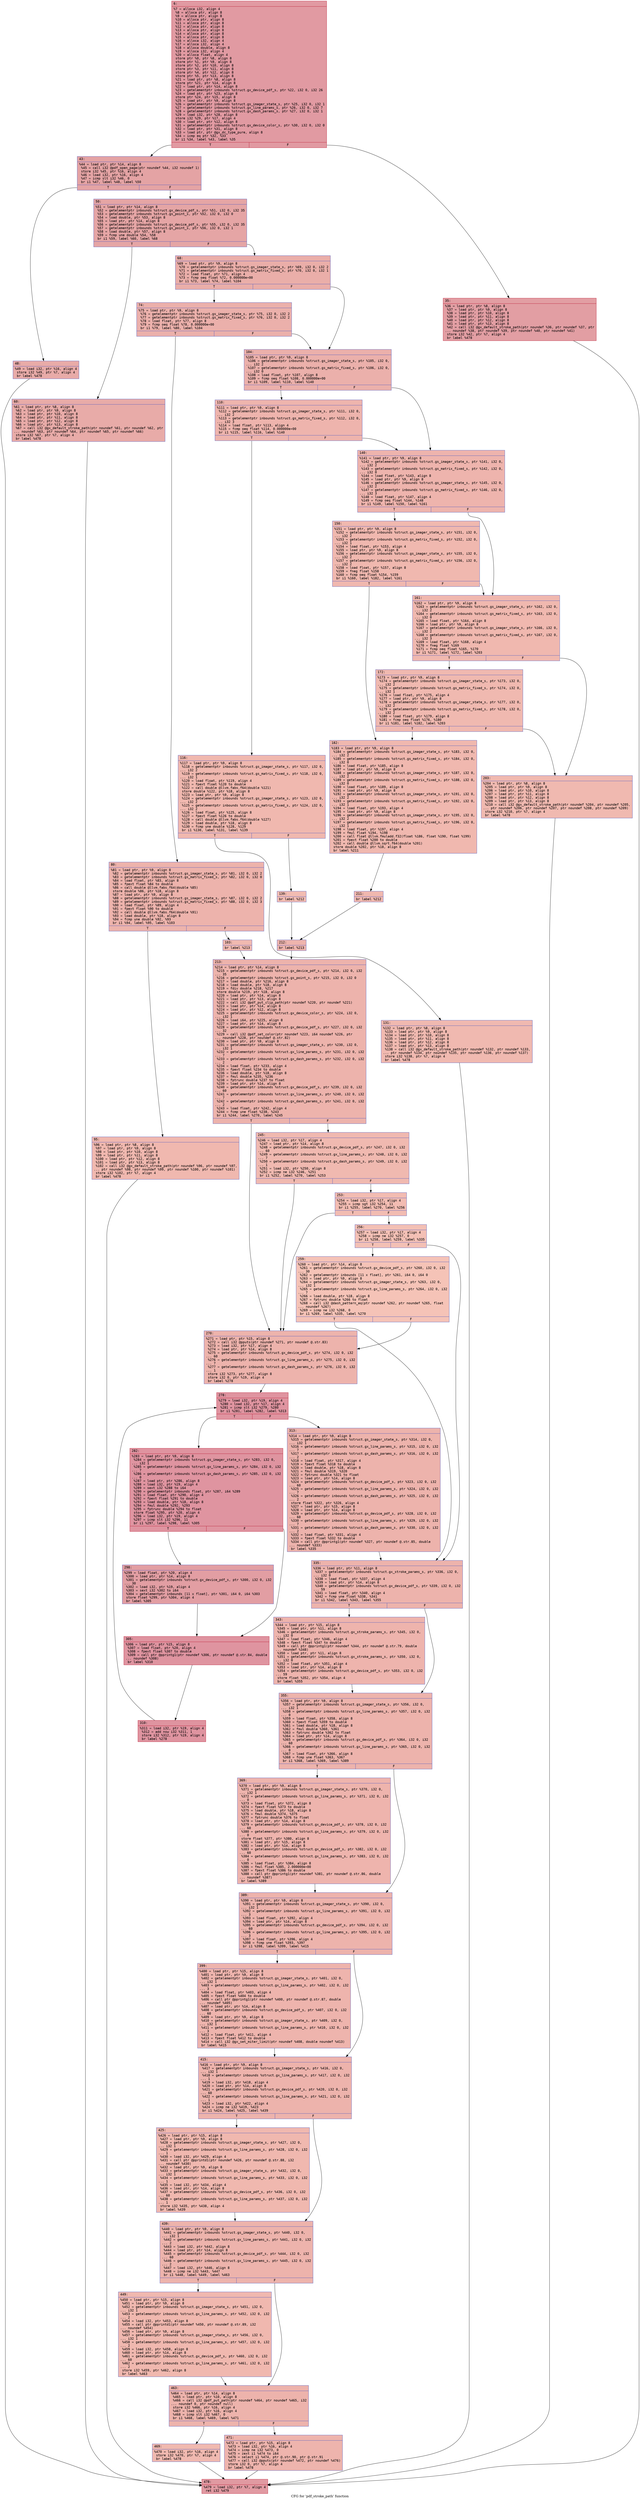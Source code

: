 digraph "CFG for 'pdf_stroke_path' function" {
	label="CFG for 'pdf_stroke_path' function";

	Node0x6000020afca0 [shape=record,color="#b70d28ff", style=filled, fillcolor="#bb1b2c70" fontname="Courier",label="{6:\l|  %7 = alloca i32, align 4\l  %8 = alloca ptr, align 8\l  %9 = alloca ptr, align 8\l  %10 = alloca ptr, align 8\l  %11 = alloca ptr, align 8\l  %12 = alloca ptr, align 8\l  %13 = alloca ptr, align 8\l  %14 = alloca ptr, align 8\l  %15 = alloca ptr, align 8\l  %16 = alloca i32, align 4\l  %17 = alloca i32, align 4\l  %18 = alloca double, align 8\l  %19 = alloca i32, align 4\l  %20 = alloca float, align 4\l  store ptr %0, ptr %8, align 8\l  store ptr %1, ptr %9, align 8\l  store ptr %2, ptr %10, align 8\l  store ptr %3, ptr %11, align 8\l  store ptr %4, ptr %12, align 8\l  store ptr %5, ptr %13, align 8\l  %21 = load ptr, ptr %8, align 8\l  store ptr %21, ptr %14, align 8\l  %22 = load ptr, ptr %14, align 8\l  %23 = getelementptr inbounds %struct.gx_device_pdf_s, ptr %22, i32 0, i32 26\l  %24 = load ptr, ptr %23, align 8\l  store ptr %24, ptr %15, align 8\l  %25 = load ptr, ptr %9, align 8\l  %26 = getelementptr inbounds %struct.gs_imager_state_s, ptr %25, i32 0, i32 1\l  %27 = getelementptr inbounds %struct.gx_line_params_s, ptr %26, i32 0, i32 7\l  %28 = getelementptr inbounds %struct.gx_dash_params_s, ptr %27, i32 0, i32 1\l  %29 = load i32, ptr %28, align 8\l  store i32 %29, ptr %17, align 4\l  %30 = load ptr, ptr %12, align 8\l  %31 = getelementptr inbounds %struct.gx_device_color_s, ptr %30, i32 0, i32 0\l  %32 = load ptr, ptr %31, align 8\l  %33 = load ptr, ptr @gx_dc_type_pure, align 8\l  %34 = icmp eq ptr %32, %33\l  br i1 %34, label %43, label %35\l|{<s0>T|<s1>F}}"];
	Node0x6000020afca0:s0 -> Node0x6000020afd40[tooltip="6 -> 43\nProbability 37.50%" ];
	Node0x6000020afca0:s1 -> Node0x6000020afcf0[tooltip="6 -> 35\nProbability 62.50%" ];
	Node0x6000020afcf0 [shape=record,color="#b70d28ff", style=filled, fillcolor="#be242e70" fontname="Courier",label="{35:\l|  %36 = load ptr, ptr %8, align 8\l  %37 = load ptr, ptr %9, align 8\l  %38 = load ptr, ptr %10, align 8\l  %39 = load ptr, ptr %11, align 8\l  %40 = load ptr, ptr %12, align 8\l  %41 = load ptr, ptr %13, align 8\l  %42 = call i32 @gx_default_stroke_path(ptr noundef %36, ptr noundef %37, ptr\l... noundef %38, ptr noundef %39, ptr noundef %40, ptr noundef %41)\l  store i32 %42, ptr %7, align 4\l  br label %478\l}"];
	Node0x6000020afcf0 -> Node0x6000020b0c30[tooltip="35 -> 478\nProbability 100.00%" ];
	Node0x6000020afd40 [shape=record,color="#3d50c3ff", style=filled, fillcolor="#c32e3170" fontname="Courier",label="{43:\l|  %44 = load ptr, ptr %14, align 8\l  %45 = call i32 @pdf_open_page(ptr noundef %44, i32 noundef 1)\l  store i32 %45, ptr %16, align 4\l  %46 = load i32, ptr %16, align 4\l  %47 = icmp slt i32 %46, 0\l  br i1 %47, label %48, label %50\l|{<s0>T|<s1>F}}"];
	Node0x6000020afd40:s0 -> Node0x6000020afd90[tooltip="43 -> 48\nProbability 37.50%" ];
	Node0x6000020afd40:s1 -> Node0x6000020afde0[tooltip="43 -> 50\nProbability 62.50%" ];
	Node0x6000020afd90 [shape=record,color="#3d50c3ff", style=filled, fillcolor="#cc403a70" fontname="Courier",label="{48:\l|  %49 = load i32, ptr %16, align 4\l  store i32 %49, ptr %7, align 4\l  br label %478\l}"];
	Node0x6000020afd90 -> Node0x6000020b0c30[tooltip="48 -> 478\nProbability 100.00%" ];
	Node0x6000020afde0 [shape=record,color="#3d50c3ff", style=filled, fillcolor="#c5333470" fontname="Courier",label="{50:\l|  %51 = load ptr, ptr %14, align 8\l  %52 = getelementptr inbounds %struct.gx_device_pdf_s, ptr %51, i32 0, i32 35\l  %53 = getelementptr inbounds %struct.gs_point_s, ptr %52, i32 0, i32 0\l  %54 = load double, ptr %53, align 8\l  %55 = load ptr, ptr %14, align 8\l  %56 = getelementptr inbounds %struct.gx_device_pdf_s, ptr %55, i32 0, i32 35\l  %57 = getelementptr inbounds %struct.gs_point_s, ptr %56, i32 0, i32 1\l  %58 = load double, ptr %57, align 8\l  %59 = fcmp une double %54, %58\l  br i1 %59, label %60, label %68\l|{<s0>T|<s1>F}}"];
	Node0x6000020afde0:s0 -> Node0x6000020afe30[tooltip="50 -> 60\nProbability 62.50%" ];
	Node0x6000020afde0:s1 -> Node0x6000020afe80[tooltip="50 -> 68\nProbability 37.50%" ];
	Node0x6000020afe30 [shape=record,color="#3d50c3ff", style=filled, fillcolor="#cc403a70" fontname="Courier",label="{60:\l|  %61 = load ptr, ptr %8, align 8\l  %62 = load ptr, ptr %9, align 8\l  %63 = load ptr, ptr %10, align 8\l  %64 = load ptr, ptr %11, align 8\l  %65 = load ptr, ptr %12, align 8\l  %66 = load ptr, ptr %13, align 8\l  %67 = call i32 @gx_default_stroke_path(ptr noundef %61, ptr noundef %62, ptr\l... noundef %63, ptr noundef %64, ptr noundef %65, ptr noundef %66)\l  store i32 %67, ptr %7, align 4\l  br label %478\l}"];
	Node0x6000020afe30 -> Node0x6000020b0c30[tooltip="60 -> 478\nProbability 100.00%" ];
	Node0x6000020afe80 [shape=record,color="#3d50c3ff", style=filled, fillcolor="#d0473d70" fontname="Courier",label="{68:\l|  %69 = load ptr, ptr %9, align 8\l  %70 = getelementptr inbounds %struct.gs_imager_state_s, ptr %69, i32 0, i32 2\l  %71 = getelementptr inbounds %struct.gs_matrix_fixed_s, ptr %70, i32 0, i32 1\l  %72 = load float, ptr %71, align 4\l  %73 = fcmp oeq float %72, 0.000000e+00\l  br i1 %73, label %74, label %104\l|{<s0>T|<s1>F}}"];
	Node0x6000020afe80:s0 -> Node0x6000020afed0[tooltip="68 -> 74\nProbability 62.50%" ];
	Node0x6000020afe80:s1 -> Node0x6000020b0050[tooltip="68 -> 104\nProbability 37.50%" ];
	Node0x6000020afed0 [shape=record,color="#3d50c3ff", style=filled, fillcolor="#d24b4070" fontname="Courier",label="{74:\l|  %75 = load ptr, ptr %9, align 8\l  %76 = getelementptr inbounds %struct.gs_imager_state_s, ptr %75, i32 0, i32 2\l  %77 = getelementptr inbounds %struct.gs_matrix_fixed_s, ptr %76, i32 0, i32 2\l  %78 = load float, ptr %77, align 8\l  %79 = fcmp oeq float %78, 0.000000e+00\l  br i1 %79, label %80, label %104\l|{<s0>T|<s1>F}}"];
	Node0x6000020afed0:s0 -> Node0x6000020aff20[tooltip="74 -> 80\nProbability 62.50%" ];
	Node0x6000020afed0:s1 -> Node0x6000020b0050[tooltip="74 -> 104\nProbability 37.50%" ];
	Node0x6000020aff20 [shape=record,color="#3d50c3ff", style=filled, fillcolor="#d6524470" fontname="Courier",label="{80:\l|  %81 = load ptr, ptr %9, align 8\l  %82 = getelementptr inbounds %struct.gs_imager_state_s, ptr %81, i32 0, i32 2\l  %83 = getelementptr inbounds %struct.gs_matrix_fixed_s, ptr %82, i32 0, i32 0\l  %84 = load float, ptr %83, align 8\l  %85 = fpext float %84 to double\l  %86 = call double @llvm.fabs.f64(double %85)\l  store double %86, ptr %18, align 8\l  %87 = load ptr, ptr %9, align 8\l  %88 = getelementptr inbounds %struct.gs_imager_state_s, ptr %87, i32 0, i32 2\l  %89 = getelementptr inbounds %struct.gs_matrix_fixed_s, ptr %88, i32 0, i32 3\l  %90 = load float, ptr %89, align 4\l  %91 = fpext float %90 to double\l  %92 = call double @llvm.fabs.f64(double %91)\l  %93 = load double, ptr %18, align 8\l  %94 = fcmp une double %92, %93\l  br i1 %94, label %95, label %103\l|{<s0>T|<s1>F}}"];
	Node0x6000020aff20:s0 -> Node0x6000020aff70[tooltip="80 -> 95\nProbability 62.50%" ];
	Node0x6000020aff20:s1 -> Node0x6000020b0000[tooltip="80 -> 103\nProbability 37.50%" ];
	Node0x6000020aff70 [shape=record,color="#3d50c3ff", style=filled, fillcolor="#dc5d4a70" fontname="Courier",label="{95:\l|  %96 = load ptr, ptr %8, align 8\l  %97 = load ptr, ptr %9, align 8\l  %98 = load ptr, ptr %10, align 8\l  %99 = load ptr, ptr %11, align 8\l  %100 = load ptr, ptr %12, align 8\l  %101 = load ptr, ptr %13, align 8\l  %102 = call i32 @gx_default_stroke_path(ptr noundef %96, ptr noundef %97,\l... ptr noundef %98, ptr noundef %99, ptr noundef %100, ptr noundef %101)\l  store i32 %102, ptr %7, align 4\l  br label %478\l}"];
	Node0x6000020aff70 -> Node0x6000020b0c30[tooltip="95 -> 478\nProbability 100.00%" ];
	Node0x6000020b0000 [shape=record,color="#3d50c3ff", style=filled, fillcolor="#de614d70" fontname="Courier",label="{103:\l|  br label %213\l}"];
	Node0x6000020b0000 -> Node0x6000020b0460[tooltip="103 -> 213\nProbability 100.00%" ];
	Node0x6000020b0050 [shape=record,color="#3d50c3ff", style=filled, fillcolor="#d24b4070" fontname="Courier",label="{104:\l|  %105 = load ptr, ptr %9, align 8\l  %106 = getelementptr inbounds %struct.gs_imager_state_s, ptr %105, i32 0,\l... i32 2\l  %107 = getelementptr inbounds %struct.gs_matrix_fixed_s, ptr %106, i32 0,\l... i32 0\l  %108 = load float, ptr %107, align 8\l  %109 = fcmp oeq float %108, 0.000000e+00\l  br i1 %109, label %110, label %140\l|{<s0>T|<s1>F}}"];
	Node0x6000020b0050:s0 -> Node0x6000020b00a0[tooltip="104 -> 110\nProbability 62.50%" ];
	Node0x6000020b0050:s1 -> Node0x6000020b01e0[tooltip="104 -> 140\nProbability 37.50%" ];
	Node0x6000020b00a0 [shape=record,color="#3d50c3ff", style=filled, fillcolor="#d8564670" fontname="Courier",label="{110:\l|  %111 = load ptr, ptr %9, align 8\l  %112 = getelementptr inbounds %struct.gs_imager_state_s, ptr %111, i32 0,\l... i32 2\l  %113 = getelementptr inbounds %struct.gs_matrix_fixed_s, ptr %112, i32 0,\l... i32 3\l  %114 = load float, ptr %113, align 4\l  %115 = fcmp oeq float %114, 0.000000e+00\l  br i1 %115, label %116, label %140\l|{<s0>T|<s1>F}}"];
	Node0x6000020b00a0:s0 -> Node0x6000020b00f0[tooltip="110 -> 116\nProbability 62.50%" ];
	Node0x6000020b00a0:s1 -> Node0x6000020b01e0[tooltip="110 -> 140\nProbability 37.50%" ];
	Node0x6000020b00f0 [shape=record,color="#3d50c3ff", style=filled, fillcolor="#dc5d4a70" fontname="Courier",label="{116:\l|  %117 = load ptr, ptr %9, align 8\l  %118 = getelementptr inbounds %struct.gs_imager_state_s, ptr %117, i32 0,\l... i32 2\l  %119 = getelementptr inbounds %struct.gs_matrix_fixed_s, ptr %118, i32 0,\l... i32 1\l  %120 = load float, ptr %119, align 4\l  %121 = fpext float %120 to double\l  %122 = call double @llvm.fabs.f64(double %121)\l  store double %122, ptr %18, align 8\l  %123 = load ptr, ptr %9, align 8\l  %124 = getelementptr inbounds %struct.gs_imager_state_s, ptr %123, i32 0,\l... i32 2\l  %125 = getelementptr inbounds %struct.gs_matrix_fixed_s, ptr %124, i32 0,\l... i32 2\l  %126 = load float, ptr %125, align 8\l  %127 = fpext float %126 to double\l  %128 = call double @llvm.fabs.f64(double %127)\l  %129 = load double, ptr %18, align 8\l  %130 = fcmp une double %128, %129\l  br i1 %130, label %131, label %139\l|{<s0>T|<s1>F}}"];
	Node0x6000020b00f0:s0 -> Node0x6000020b0140[tooltip="116 -> 131\nProbability 62.50%" ];
	Node0x6000020b00f0:s1 -> Node0x6000020b0190[tooltip="116 -> 139\nProbability 37.50%" ];
	Node0x6000020b0140 [shape=record,color="#3d50c3ff", style=filled, fillcolor="#de614d70" fontname="Courier",label="{131:\l|  %132 = load ptr, ptr %8, align 8\l  %133 = load ptr, ptr %9, align 8\l  %134 = load ptr, ptr %10, align 8\l  %135 = load ptr, ptr %11, align 8\l  %136 = load ptr, ptr %12, align 8\l  %137 = load ptr, ptr %13, align 8\l  %138 = call i32 @gx_default_stroke_path(ptr noundef %132, ptr noundef %133,\l... ptr noundef %134, ptr noundef %135, ptr noundef %136, ptr noundef %137)\l  store i32 %138, ptr %7, align 4\l  br label %478\l}"];
	Node0x6000020b0140 -> Node0x6000020b0c30[tooltip="131 -> 478\nProbability 100.00%" ];
	Node0x6000020b0190 [shape=record,color="#3d50c3ff", style=filled, fillcolor="#e1675170" fontname="Courier",label="{139:\l|  br label %212\l}"];
	Node0x6000020b0190 -> Node0x6000020b0410[tooltip="139 -> 212\nProbability 100.00%" ];
	Node0x6000020b01e0 [shape=record,color="#3d50c3ff", style=filled, fillcolor="#d8564670" fontname="Courier",label="{140:\l|  %141 = load ptr, ptr %9, align 8\l  %142 = getelementptr inbounds %struct.gs_imager_state_s, ptr %141, i32 0,\l... i32 2\l  %143 = getelementptr inbounds %struct.gs_matrix_fixed_s, ptr %142, i32 0,\l... i32 0\l  %144 = load float, ptr %143, align 8\l  %145 = load ptr, ptr %9, align 8\l  %146 = getelementptr inbounds %struct.gs_imager_state_s, ptr %145, i32 0,\l... i32 2\l  %147 = getelementptr inbounds %struct.gs_matrix_fixed_s, ptr %146, i32 0,\l... i32 3\l  %148 = load float, ptr %147, align 4\l  %149 = fcmp oeq float %144, %148\l  br i1 %149, label %150, label %161\l|{<s0>T|<s1>F}}"];
	Node0x6000020b01e0:s0 -> Node0x6000020b0230[tooltip="140 -> 150\nProbability 62.50%" ];
	Node0x6000020b01e0:s1 -> Node0x6000020b0280[tooltip="140 -> 161\nProbability 37.50%" ];
	Node0x6000020b0230 [shape=record,color="#3d50c3ff", style=filled, fillcolor="#dc5d4a70" fontname="Courier",label="{150:\l|  %151 = load ptr, ptr %9, align 8\l  %152 = getelementptr inbounds %struct.gs_imager_state_s, ptr %151, i32 0,\l... i32 2\l  %153 = getelementptr inbounds %struct.gs_matrix_fixed_s, ptr %152, i32 0,\l... i32 1\l  %154 = load float, ptr %153, align 4\l  %155 = load ptr, ptr %9, align 8\l  %156 = getelementptr inbounds %struct.gs_imager_state_s, ptr %155, i32 0,\l... i32 2\l  %157 = getelementptr inbounds %struct.gs_matrix_fixed_s, ptr %156, i32 0,\l... i32 2\l  %158 = load float, ptr %157, align 8\l  %159 = fneg float %158\l  %160 = fcmp oeq float %154, %159\l  br i1 %160, label %182, label %161\l|{<s0>T|<s1>F}}"];
	Node0x6000020b0230:s0 -> Node0x6000020b0320[tooltip="150 -> 182\nProbability 62.50%" ];
	Node0x6000020b0230:s1 -> Node0x6000020b0280[tooltip="150 -> 161\nProbability 37.50%" ];
	Node0x6000020b0280 [shape=record,color="#3d50c3ff", style=filled, fillcolor="#dc5d4a70" fontname="Courier",label="{161:\l|  %162 = load ptr, ptr %9, align 8\l  %163 = getelementptr inbounds %struct.gs_imager_state_s, ptr %162, i32 0,\l... i32 2\l  %164 = getelementptr inbounds %struct.gs_matrix_fixed_s, ptr %163, i32 0,\l... i32 0\l  %165 = load float, ptr %164, align 8\l  %166 = load ptr, ptr %9, align 8\l  %167 = getelementptr inbounds %struct.gs_imager_state_s, ptr %166, i32 0,\l... i32 2\l  %168 = getelementptr inbounds %struct.gs_matrix_fixed_s, ptr %167, i32 0,\l... i32 3\l  %169 = load float, ptr %168, align 4\l  %170 = fneg float %169\l  %171 = fcmp oeq float %165, %170\l  br i1 %171, label %172, label %203\l|{<s0>T|<s1>F}}"];
	Node0x6000020b0280:s0 -> Node0x6000020b02d0[tooltip="161 -> 172\nProbability 62.50%" ];
	Node0x6000020b0280:s1 -> Node0x6000020b0370[tooltip="161 -> 203\nProbability 37.50%" ];
	Node0x6000020b02d0 [shape=record,color="#3d50c3ff", style=filled, fillcolor="#de614d70" fontname="Courier",label="{172:\l|  %173 = load ptr, ptr %9, align 8\l  %174 = getelementptr inbounds %struct.gs_imager_state_s, ptr %173, i32 0,\l... i32 2\l  %175 = getelementptr inbounds %struct.gs_matrix_fixed_s, ptr %174, i32 0,\l... i32 1\l  %176 = load float, ptr %175, align 4\l  %177 = load ptr, ptr %9, align 8\l  %178 = getelementptr inbounds %struct.gs_imager_state_s, ptr %177, i32 0,\l... i32 2\l  %179 = getelementptr inbounds %struct.gs_matrix_fixed_s, ptr %178, i32 0,\l... i32 2\l  %180 = load float, ptr %179, align 8\l  %181 = fcmp oeq float %176, %180\l  br i1 %181, label %182, label %203\l|{<s0>T|<s1>F}}"];
	Node0x6000020b02d0:s0 -> Node0x6000020b0320[tooltip="172 -> 182\nProbability 62.50%" ];
	Node0x6000020b02d0:s1 -> Node0x6000020b0370[tooltip="172 -> 203\nProbability 37.50%" ];
	Node0x6000020b0320 [shape=record,color="#3d50c3ff", style=filled, fillcolor="#dc5d4a70" fontname="Courier",label="{182:\l|  %183 = load ptr, ptr %9, align 8\l  %184 = getelementptr inbounds %struct.gs_imager_state_s, ptr %183, i32 0,\l... i32 2\l  %185 = getelementptr inbounds %struct.gs_matrix_fixed_s, ptr %184, i32 0,\l... i32 0\l  %186 = load float, ptr %185, align 8\l  %187 = load ptr, ptr %9, align 8\l  %188 = getelementptr inbounds %struct.gs_imager_state_s, ptr %187, i32 0,\l... i32 2\l  %189 = getelementptr inbounds %struct.gs_matrix_fixed_s, ptr %188, i32 0,\l... i32 0\l  %190 = load float, ptr %189, align 8\l  %191 = load ptr, ptr %9, align 8\l  %192 = getelementptr inbounds %struct.gs_imager_state_s, ptr %191, i32 0,\l... i32 2\l  %193 = getelementptr inbounds %struct.gs_matrix_fixed_s, ptr %192, i32 0,\l... i32 1\l  %194 = load float, ptr %193, align 4\l  %195 = load ptr, ptr %9, align 8\l  %196 = getelementptr inbounds %struct.gs_imager_state_s, ptr %195, i32 0,\l... i32 2\l  %197 = getelementptr inbounds %struct.gs_matrix_fixed_s, ptr %196, i32 0,\l... i32 1\l  %198 = load float, ptr %197, align 4\l  %199 = fmul float %194, %198\l  %200 = call float @llvm.fmuladd.f32(float %186, float %190, float %199)\l  %201 = fpext float %200 to double\l  %202 = call double @llvm.sqrt.f64(double %201)\l  store double %202, ptr %18, align 8\l  br label %211\l}"];
	Node0x6000020b0320 -> Node0x6000020b03c0[tooltip="182 -> 211\nProbability 100.00%" ];
	Node0x6000020b0370 [shape=record,color="#3d50c3ff", style=filled, fillcolor="#de614d70" fontname="Courier",label="{203:\l|  %204 = load ptr, ptr %8, align 8\l  %205 = load ptr, ptr %9, align 8\l  %206 = load ptr, ptr %10, align 8\l  %207 = load ptr, ptr %11, align 8\l  %208 = load ptr, ptr %12, align 8\l  %209 = load ptr, ptr %13, align 8\l  %210 = call i32 @gx_default_stroke_path(ptr noundef %204, ptr noundef %205,\l... ptr noundef %206, ptr noundef %207, ptr noundef %208, ptr noundef %209)\l  store i32 %210, ptr %7, align 4\l  br label %478\l}"];
	Node0x6000020b0370 -> Node0x6000020b0c30[tooltip="203 -> 478\nProbability 100.00%" ];
	Node0x6000020b03c0 [shape=record,color="#3d50c3ff", style=filled, fillcolor="#dc5d4a70" fontname="Courier",label="{211:\l|  br label %212\l}"];
	Node0x6000020b03c0 -> Node0x6000020b0410[tooltip="211 -> 212\nProbability 100.00%" ];
	Node0x6000020b0410 [shape=record,color="#3d50c3ff", style=filled, fillcolor="#d8564670" fontname="Courier",label="{212:\l|  br label %213\l}"];
	Node0x6000020b0410 -> Node0x6000020b0460[tooltip="212 -> 213\nProbability 100.00%" ];
	Node0x6000020b0460 [shape=record,color="#3d50c3ff", style=filled, fillcolor="#d6524470" fontname="Courier",label="{213:\l|  %214 = load ptr, ptr %14, align 8\l  %215 = getelementptr inbounds %struct.gx_device_pdf_s, ptr %214, i32 0, i32\l... 35\l  %216 = getelementptr inbounds %struct.gs_point_s, ptr %215, i32 0, i32 0\l  %217 = load double, ptr %216, align 8\l  %218 = load double, ptr %18, align 8\l  %219 = fdiv double %218, %217\l  store double %219, ptr %18, align 8\l  %220 = load ptr, ptr %14, align 8\l  %221 = load ptr, ptr %13, align 8\l  %222 = call i32 @pdf_put_clip_path(ptr noundef %220, ptr noundef %221)\l  %223 = load ptr, ptr %14, align 8\l  %224 = load ptr, ptr %12, align 8\l  %225 = getelementptr inbounds %struct.gx_device_color_s, ptr %224, i32 0,\l... i32 1\l  %226 = load i64, ptr %225, align 8\l  %227 = load ptr, ptr %14, align 8\l  %228 = getelementptr inbounds %struct.gx_device_pdf_s, ptr %227, i32 0, i32\l... 32\l  %229 = call i32 @pdf_set_color(ptr noundef %223, i64 noundef %226, ptr\l... noundef %228, ptr noundef @.str.82)\l  %230 = load ptr, ptr %9, align 8\l  %231 = getelementptr inbounds %struct.gs_imager_state_s, ptr %230, i32 0,\l... i32 1\l  %232 = getelementptr inbounds %struct.gx_line_params_s, ptr %231, i32 0, i32\l... 7\l  %233 = getelementptr inbounds %struct.gx_dash_params_s, ptr %232, i32 0, i32\l... 2\l  %234 = load float, ptr %233, align 4\l  %235 = fpext float %234 to double\l  %236 = load double, ptr %18, align 8\l  %237 = fmul double %235, %236\l  %238 = fptrunc double %237 to float\l  %239 = load ptr, ptr %14, align 8\l  %240 = getelementptr inbounds %struct.gx_device_pdf_s, ptr %239, i32 0, i32\l... 60\l  %241 = getelementptr inbounds %struct.gx_line_params_s, ptr %240, i32 0, i32\l... 7\l  %242 = getelementptr inbounds %struct.gx_dash_params_s, ptr %241, i32 0, i32\l... 2\l  %243 = load float, ptr %242, align 4\l  %244 = fcmp une float %238, %243\l  br i1 %244, label %270, label %245\l|{<s0>T|<s1>F}}"];
	Node0x6000020b0460:s0 -> Node0x6000020b05f0[tooltip="213 -> 270\nProbability 62.50%" ];
	Node0x6000020b0460:s1 -> Node0x6000020b04b0[tooltip="213 -> 245\nProbability 37.50%" ];
	Node0x6000020b04b0 [shape=record,color="#3d50c3ff", style=filled, fillcolor="#de614d70" fontname="Courier",label="{245:\l|  %246 = load i32, ptr %17, align 4\l  %247 = load ptr, ptr %14, align 8\l  %248 = getelementptr inbounds %struct.gx_device_pdf_s, ptr %247, i32 0, i32\l... 60\l  %249 = getelementptr inbounds %struct.gx_line_params_s, ptr %248, i32 0, i32\l... 7\l  %250 = getelementptr inbounds %struct.gx_dash_params_s, ptr %249, i32 0, i32\l... 1\l  %251 = load i32, ptr %250, align 8\l  %252 = icmp ne i32 %246, %251\l  br i1 %252, label %270, label %253\l|{<s0>T|<s1>F}}"];
	Node0x6000020b04b0:s0 -> Node0x6000020b05f0[tooltip="245 -> 270\nProbability 50.00%" ];
	Node0x6000020b04b0:s1 -> Node0x6000020b0500[tooltip="245 -> 253\nProbability 50.00%" ];
	Node0x6000020b0500 [shape=record,color="#3d50c3ff", style=filled, fillcolor="#e1675170" fontname="Courier",label="{253:\l|  %254 = load i32, ptr %17, align 4\l  %255 = icmp sgt i32 %254, 11\l  br i1 %255, label %270, label %256\l|{<s0>T|<s1>F}}"];
	Node0x6000020b0500:s0 -> Node0x6000020b05f0[tooltip="253 -> 270\nProbability 50.00%" ];
	Node0x6000020b0500:s1 -> Node0x6000020b0550[tooltip="253 -> 256\nProbability 50.00%" ];
	Node0x6000020b0550 [shape=record,color="#3d50c3ff", style=filled, fillcolor="#e5705870" fontname="Courier",label="{256:\l|  %257 = load i32, ptr %17, align 4\l  %258 = icmp ne i32 %257, 0\l  br i1 %258, label %259, label %335\l|{<s0>T|<s1>F}}"];
	Node0x6000020b0550:s0 -> Node0x6000020b05a0[tooltip="256 -> 259\nProbability 62.50%" ];
	Node0x6000020b0550:s1 -> Node0x6000020b0820[tooltip="256 -> 335\nProbability 37.50%" ];
	Node0x6000020b05a0 [shape=record,color="#3d50c3ff", style=filled, fillcolor="#e8765c70" fontname="Courier",label="{259:\l|  %260 = load ptr, ptr %14, align 8\l  %261 = getelementptr inbounds %struct.gx_device_pdf_s, ptr %260, i32 0, i32\l... 30\l  %262 = getelementptr inbounds [11 x float], ptr %261, i64 0, i64 0\l  %263 = load ptr, ptr %9, align 8\l  %264 = getelementptr inbounds %struct.gs_imager_state_s, ptr %263, i32 0,\l... i32 1\l  %265 = getelementptr inbounds %struct.gx_line_params_s, ptr %264, i32 0, i32\l... 7\l  %266 = load double, ptr %18, align 8\l  %267 = fptrunc double %266 to float\l  %268 = call i32 @dash_pattern_eq(ptr noundef %262, ptr noundef %265, float\l... noundef %267)\l  %269 = icmp ne i32 %268, 0\l  br i1 %269, label %335, label %270\l|{<s0>T|<s1>F}}"];
	Node0x6000020b05a0:s0 -> Node0x6000020b0820[tooltip="259 -> 335\nProbability 62.50%" ];
	Node0x6000020b05a0:s1 -> Node0x6000020b05f0[tooltip="259 -> 270\nProbability 37.50%" ];
	Node0x6000020b05f0 [shape=record,color="#3d50c3ff", style=filled, fillcolor="#d6524470" fontname="Courier",label="{270:\l|  %271 = load ptr, ptr %15, align 8\l  %272 = call i32 @pputs(ptr noundef %271, ptr noundef @.str.83)\l  %273 = load i32, ptr %17, align 4\l  %274 = load ptr, ptr %14, align 8\l  %275 = getelementptr inbounds %struct.gx_device_pdf_s, ptr %274, i32 0, i32\l... 60\l  %276 = getelementptr inbounds %struct.gx_line_params_s, ptr %275, i32 0, i32\l... 7\l  %277 = getelementptr inbounds %struct.gx_dash_params_s, ptr %276, i32 0, i32\l... 1\l  store i32 %273, ptr %277, align 8\l  store i32 0, ptr %19, align 4\l  br label %278\l}"];
	Node0x6000020b05f0 -> Node0x6000020b0640[tooltip="270 -> 278\nProbability 100.00%" ];
	Node0x6000020b0640 [shape=record,color="#b70d28ff", style=filled, fillcolor="#b70d2870" fontname="Courier",label="{278:\l|  %279 = load i32, ptr %19, align 4\l  %280 = load i32, ptr %17, align 4\l  %281 = icmp slt i32 %279, %280\l  br i1 %281, label %282, label %313\l|{<s0>T|<s1>F}}"];
	Node0x6000020b0640:s0 -> Node0x6000020b0690[tooltip="278 -> 282\nProbability 96.88%" ];
	Node0x6000020b0640:s1 -> Node0x6000020b07d0[tooltip="278 -> 313\nProbability 3.12%" ];
	Node0x6000020b0690 [shape=record,color="#b70d28ff", style=filled, fillcolor="#b70d2870" fontname="Courier",label="{282:\l|  %283 = load ptr, ptr %9, align 8\l  %284 = getelementptr inbounds %struct.gs_imager_state_s, ptr %283, i32 0,\l... i32 1\l  %285 = getelementptr inbounds %struct.gx_line_params_s, ptr %284, i32 0, i32\l... 7\l  %286 = getelementptr inbounds %struct.gx_dash_params_s, ptr %285, i32 0, i32\l... 0\l  %287 = load ptr, ptr %286, align 8\l  %288 = load i32, ptr %19, align 4\l  %289 = sext i32 %288 to i64\l  %290 = getelementptr inbounds float, ptr %287, i64 %289\l  %291 = load float, ptr %290, align 4\l  %292 = fpext float %291 to double\l  %293 = load double, ptr %18, align 8\l  %294 = fmul double %292, %293\l  %295 = fptrunc double %294 to float\l  store float %295, ptr %20, align 4\l  %296 = load i32, ptr %19, align 4\l  %297 = icmp slt i32 %296, 11\l  br i1 %297, label %298, label %305\l|{<s0>T|<s1>F}}"];
	Node0x6000020b0690:s0 -> Node0x6000020b06e0[tooltip="282 -> 298\nProbability 50.00%" ];
	Node0x6000020b0690:s1 -> Node0x6000020b0730[tooltip="282 -> 305\nProbability 50.00%" ];
	Node0x6000020b06e0 [shape=record,color="#3d50c3ff", style=filled, fillcolor="#be242e70" fontname="Courier",label="{298:\l|  %299 = load float, ptr %20, align 4\l  %300 = load ptr, ptr %14, align 8\l  %301 = getelementptr inbounds %struct.gx_device_pdf_s, ptr %300, i32 0, i32\l... 30\l  %302 = load i32, ptr %19, align 4\l  %303 = sext i32 %302 to i64\l  %304 = getelementptr inbounds [11 x float], ptr %301, i64 0, i64 %303\l  store float %299, ptr %304, align 4\l  br label %305\l}"];
	Node0x6000020b06e0 -> Node0x6000020b0730[tooltip="298 -> 305\nProbability 100.00%" ];
	Node0x6000020b0730 [shape=record,color="#b70d28ff", style=filled, fillcolor="#b70d2870" fontname="Courier",label="{305:\l|  %306 = load ptr, ptr %15, align 8\l  %307 = load float, ptr %20, align 4\l  %308 = fpext float %307 to double\l  %309 = call ptr @pprintg1(ptr noundef %306, ptr noundef @.str.84, double\l... noundef %308)\l  br label %310\l}"];
	Node0x6000020b0730 -> Node0x6000020b0780[tooltip="305 -> 310\nProbability 100.00%" ];
	Node0x6000020b0780 [shape=record,color="#b70d28ff", style=filled, fillcolor="#b70d2870" fontname="Courier",label="{310:\l|  %311 = load i32, ptr %19, align 4\l  %312 = add nsw i32 %311, 1\l  store i32 %312, ptr %19, align 4\l  br label %278\l}"];
	Node0x6000020b0780 -> Node0x6000020b0640[tooltip="310 -> 278\nProbability 100.00%" ];
	Node0x6000020b07d0 [shape=record,color="#3d50c3ff", style=filled, fillcolor="#d6524470" fontname="Courier",label="{313:\l|  %314 = load ptr, ptr %9, align 8\l  %315 = getelementptr inbounds %struct.gs_imager_state_s, ptr %314, i32 0,\l... i32 1\l  %316 = getelementptr inbounds %struct.gx_line_params_s, ptr %315, i32 0, i32\l... 7\l  %317 = getelementptr inbounds %struct.gx_dash_params_s, ptr %316, i32 0, i32\l... 2\l  %318 = load float, ptr %317, align 4\l  %319 = fpext float %318 to double\l  %320 = load double, ptr %18, align 8\l  %321 = fmul double %319, %320\l  %322 = fptrunc double %321 to float\l  %323 = load ptr, ptr %14, align 8\l  %324 = getelementptr inbounds %struct.gx_device_pdf_s, ptr %323, i32 0, i32\l... 60\l  %325 = getelementptr inbounds %struct.gx_line_params_s, ptr %324, i32 0, i32\l... 7\l  %326 = getelementptr inbounds %struct.gx_dash_params_s, ptr %325, i32 0, i32\l... 2\l  store float %322, ptr %326, align 4\l  %327 = load ptr, ptr %15, align 8\l  %328 = load ptr, ptr %14, align 8\l  %329 = getelementptr inbounds %struct.gx_device_pdf_s, ptr %328, i32 0, i32\l... 60\l  %330 = getelementptr inbounds %struct.gx_line_params_s, ptr %329, i32 0, i32\l... 7\l  %331 = getelementptr inbounds %struct.gx_dash_params_s, ptr %330, i32 0, i32\l... 2\l  %332 = load float, ptr %331, align 4\l  %333 = fpext float %332 to double\l  %334 = call ptr @pprintg1(ptr noundef %327, ptr noundef @.str.85, double\l... noundef %333)\l  br label %335\l}"];
	Node0x6000020b07d0 -> Node0x6000020b0820[tooltip="313 -> 335\nProbability 100.00%" ];
	Node0x6000020b0820 [shape=record,color="#3d50c3ff", style=filled, fillcolor="#d6524470" fontname="Courier",label="{335:\l|  %336 = load ptr, ptr %11, align 8\l  %337 = getelementptr inbounds %struct.gx_stroke_params_s, ptr %336, i32 0,\l... i32 0\l  %338 = load float, ptr %337, align 4\l  %339 = load ptr, ptr %14, align 8\l  %340 = getelementptr inbounds %struct.gx_device_pdf_s, ptr %339, i32 0, i32\l... 59\l  %341 = load float, ptr %340, align 4\l  %342 = fcmp une float %338, %341\l  br i1 %342, label %343, label %355\l|{<s0>T|<s1>F}}"];
	Node0x6000020b0820:s0 -> Node0x6000020b0870[tooltip="335 -> 343\nProbability 62.50%" ];
	Node0x6000020b0820:s1 -> Node0x6000020b08c0[tooltip="335 -> 355\nProbability 37.50%" ];
	Node0x6000020b0870 [shape=record,color="#3d50c3ff", style=filled, fillcolor="#d8564670" fontname="Courier",label="{343:\l|  %344 = load ptr, ptr %15, align 8\l  %345 = load ptr, ptr %11, align 8\l  %346 = getelementptr inbounds %struct.gx_stroke_params_s, ptr %345, i32 0,\l... i32 0\l  %347 = load float, ptr %346, align 4\l  %348 = fpext float %347 to double\l  %349 = call ptr @pprintg1(ptr noundef %344, ptr noundef @.str.79, double\l... noundef %348)\l  %350 = load ptr, ptr %11, align 8\l  %351 = getelementptr inbounds %struct.gx_stroke_params_s, ptr %350, i32 0,\l... i32 0\l  %352 = load float, ptr %351, align 4\l  %353 = load ptr, ptr %14, align 8\l  %354 = getelementptr inbounds %struct.gx_device_pdf_s, ptr %353, i32 0, i32\l... 59\l  store float %352, ptr %354, align 4\l  br label %355\l}"];
	Node0x6000020b0870 -> Node0x6000020b08c0[tooltip="343 -> 355\nProbability 100.00%" ];
	Node0x6000020b08c0 [shape=record,color="#3d50c3ff", style=filled, fillcolor="#d6524470" fontname="Courier",label="{355:\l|  %356 = load ptr, ptr %9, align 8\l  %357 = getelementptr inbounds %struct.gs_imager_state_s, ptr %356, i32 0,\l... i32 1\l  %358 = getelementptr inbounds %struct.gx_line_params_s, ptr %357, i32 0, i32\l... 0\l  %359 = load float, ptr %358, align 8\l  %360 = fpext float %359 to double\l  %361 = load double, ptr %18, align 8\l  %362 = fmul double %360, %361\l  %363 = fptrunc double %362 to float\l  %364 = load ptr, ptr %14, align 8\l  %365 = getelementptr inbounds %struct.gx_device_pdf_s, ptr %364, i32 0, i32\l... 60\l  %366 = getelementptr inbounds %struct.gx_line_params_s, ptr %365, i32 0, i32\l... 0\l  %367 = load float, ptr %366, align 8\l  %368 = fcmp une float %363, %367\l  br i1 %368, label %369, label %389\l|{<s0>T|<s1>F}}"];
	Node0x6000020b08c0:s0 -> Node0x6000020b0910[tooltip="355 -> 369\nProbability 62.50%" ];
	Node0x6000020b08c0:s1 -> Node0x6000020b0960[tooltip="355 -> 389\nProbability 37.50%" ];
	Node0x6000020b0910 [shape=record,color="#3d50c3ff", style=filled, fillcolor="#d8564670" fontname="Courier",label="{369:\l|  %370 = load ptr, ptr %9, align 8\l  %371 = getelementptr inbounds %struct.gs_imager_state_s, ptr %370, i32 0,\l... i32 1\l  %372 = getelementptr inbounds %struct.gx_line_params_s, ptr %371, i32 0, i32\l... 0\l  %373 = load float, ptr %372, align 8\l  %374 = fpext float %373 to double\l  %375 = load double, ptr %18, align 8\l  %376 = fmul double %374, %375\l  %377 = fptrunc double %376 to float\l  %378 = load ptr, ptr %14, align 8\l  %379 = getelementptr inbounds %struct.gx_device_pdf_s, ptr %378, i32 0, i32\l... 60\l  %380 = getelementptr inbounds %struct.gx_line_params_s, ptr %379, i32 0, i32\l... 0\l  store float %377, ptr %380, align 8\l  %381 = load ptr, ptr %15, align 8\l  %382 = load ptr, ptr %14, align 8\l  %383 = getelementptr inbounds %struct.gx_device_pdf_s, ptr %382, i32 0, i32\l... 60\l  %384 = getelementptr inbounds %struct.gx_line_params_s, ptr %383, i32 0, i32\l... 0\l  %385 = load float, ptr %384, align 8\l  %386 = fmul float %385, 2.000000e+00\l  %387 = fpext float %386 to double\l  %388 = call ptr @pprintg1(ptr noundef %381, ptr noundef @.str.86, double\l... noundef %387)\l  br label %389\l}"];
	Node0x6000020b0910 -> Node0x6000020b0960[tooltip="369 -> 389\nProbability 100.00%" ];
	Node0x6000020b0960 [shape=record,color="#3d50c3ff", style=filled, fillcolor="#d6524470" fontname="Courier",label="{389:\l|  %390 = load ptr, ptr %9, align 8\l  %391 = getelementptr inbounds %struct.gs_imager_state_s, ptr %390, i32 0,\l... i32 1\l  %392 = getelementptr inbounds %struct.gx_line_params_s, ptr %391, i32 0, i32\l... 3\l  %393 = load float, ptr %392, align 4\l  %394 = load ptr, ptr %14, align 8\l  %395 = getelementptr inbounds %struct.gx_device_pdf_s, ptr %394, i32 0, i32\l... 60\l  %396 = getelementptr inbounds %struct.gx_line_params_s, ptr %395, i32 0, i32\l... 3\l  %397 = load float, ptr %396, align 4\l  %398 = fcmp une float %393, %397\l  br i1 %398, label %399, label %415\l|{<s0>T|<s1>F}}"];
	Node0x6000020b0960:s0 -> Node0x6000020b09b0[tooltip="389 -> 399\nProbability 62.50%" ];
	Node0x6000020b0960:s1 -> Node0x6000020b0a00[tooltip="389 -> 415\nProbability 37.50%" ];
	Node0x6000020b09b0 [shape=record,color="#3d50c3ff", style=filled, fillcolor="#d8564670" fontname="Courier",label="{399:\l|  %400 = load ptr, ptr %15, align 8\l  %401 = load ptr, ptr %9, align 8\l  %402 = getelementptr inbounds %struct.gs_imager_state_s, ptr %401, i32 0,\l... i32 1\l  %403 = getelementptr inbounds %struct.gx_line_params_s, ptr %402, i32 0, i32\l... 3\l  %404 = load float, ptr %403, align 4\l  %405 = fpext float %404 to double\l  %406 = call ptr @pprintg1(ptr noundef %400, ptr noundef @.str.87, double\l... noundef %405)\l  %407 = load ptr, ptr %14, align 8\l  %408 = getelementptr inbounds %struct.gx_device_pdf_s, ptr %407, i32 0, i32\l... 60\l  %409 = load ptr, ptr %9, align 8\l  %410 = getelementptr inbounds %struct.gs_imager_state_s, ptr %409, i32 0,\l... i32 1\l  %411 = getelementptr inbounds %struct.gx_line_params_s, ptr %410, i32 0, i32\l... 3\l  %412 = load float, ptr %411, align 4\l  %413 = fpext float %412 to double\l  %414 = call i32 @gx_set_miter_limit(ptr noundef %408, double noundef %413)\l  br label %415\l}"];
	Node0x6000020b09b0 -> Node0x6000020b0a00[tooltip="399 -> 415\nProbability 100.00%" ];
	Node0x6000020b0a00 [shape=record,color="#3d50c3ff", style=filled, fillcolor="#d6524470" fontname="Courier",label="{415:\l|  %416 = load ptr, ptr %9, align 8\l  %417 = getelementptr inbounds %struct.gs_imager_state_s, ptr %416, i32 0,\l... i32 1\l  %418 = getelementptr inbounds %struct.gx_line_params_s, ptr %417, i32 0, i32\l... 1\l  %419 = load i32, ptr %418, align 4\l  %420 = load ptr, ptr %14, align 8\l  %421 = getelementptr inbounds %struct.gx_device_pdf_s, ptr %420, i32 0, i32\l... 60\l  %422 = getelementptr inbounds %struct.gx_line_params_s, ptr %421, i32 0, i32\l... 1\l  %423 = load i32, ptr %422, align 4\l  %424 = icmp ne i32 %419, %423\l  br i1 %424, label %425, label %439\l|{<s0>T|<s1>F}}"];
	Node0x6000020b0a00:s0 -> Node0x6000020b0a50[tooltip="415 -> 425\nProbability 50.00%" ];
	Node0x6000020b0a00:s1 -> Node0x6000020b0aa0[tooltip="415 -> 439\nProbability 50.00%" ];
	Node0x6000020b0a50 [shape=record,color="#3d50c3ff", style=filled, fillcolor="#dc5d4a70" fontname="Courier",label="{425:\l|  %426 = load ptr, ptr %15, align 8\l  %427 = load ptr, ptr %9, align 8\l  %428 = getelementptr inbounds %struct.gs_imager_state_s, ptr %427, i32 0,\l... i32 1\l  %429 = getelementptr inbounds %struct.gx_line_params_s, ptr %428, i32 0, i32\l... 1\l  %430 = load i32, ptr %429, align 4\l  %431 = call ptr @pprintd1(ptr noundef %426, ptr noundef @.str.88, i32\l... noundef %430)\l  %432 = load ptr, ptr %9, align 8\l  %433 = getelementptr inbounds %struct.gs_imager_state_s, ptr %432, i32 0,\l... i32 1\l  %434 = getelementptr inbounds %struct.gx_line_params_s, ptr %433, i32 0, i32\l... 1\l  %435 = load i32, ptr %434, align 4\l  %436 = load ptr, ptr %14, align 8\l  %437 = getelementptr inbounds %struct.gx_device_pdf_s, ptr %436, i32 0, i32\l... 60\l  %438 = getelementptr inbounds %struct.gx_line_params_s, ptr %437, i32 0, i32\l... 1\l  store i32 %435, ptr %438, align 4\l  br label %439\l}"];
	Node0x6000020b0a50 -> Node0x6000020b0aa0[tooltip="425 -> 439\nProbability 100.00%" ];
	Node0x6000020b0aa0 [shape=record,color="#3d50c3ff", style=filled, fillcolor="#d6524470" fontname="Courier",label="{439:\l|  %440 = load ptr, ptr %9, align 8\l  %441 = getelementptr inbounds %struct.gs_imager_state_s, ptr %440, i32 0,\l... i32 1\l  %442 = getelementptr inbounds %struct.gx_line_params_s, ptr %441, i32 0, i32\l... 2\l  %443 = load i32, ptr %442, align 8\l  %444 = load ptr, ptr %14, align 8\l  %445 = getelementptr inbounds %struct.gx_device_pdf_s, ptr %444, i32 0, i32\l... 60\l  %446 = getelementptr inbounds %struct.gx_line_params_s, ptr %445, i32 0, i32\l... 2\l  %447 = load i32, ptr %446, align 8\l  %448 = icmp ne i32 %443, %447\l  br i1 %448, label %449, label %463\l|{<s0>T|<s1>F}}"];
	Node0x6000020b0aa0:s0 -> Node0x6000020b0af0[tooltip="439 -> 449\nProbability 50.00%" ];
	Node0x6000020b0aa0:s1 -> Node0x6000020b0b40[tooltip="439 -> 463\nProbability 50.00%" ];
	Node0x6000020b0af0 [shape=record,color="#3d50c3ff", style=filled, fillcolor="#dc5d4a70" fontname="Courier",label="{449:\l|  %450 = load ptr, ptr %15, align 8\l  %451 = load ptr, ptr %9, align 8\l  %452 = getelementptr inbounds %struct.gs_imager_state_s, ptr %451, i32 0,\l... i32 1\l  %453 = getelementptr inbounds %struct.gx_line_params_s, ptr %452, i32 0, i32\l... 2\l  %454 = load i32, ptr %453, align 8\l  %455 = call ptr @pprintd1(ptr noundef %450, ptr noundef @.str.89, i32\l... noundef %454)\l  %456 = load ptr, ptr %9, align 8\l  %457 = getelementptr inbounds %struct.gs_imager_state_s, ptr %456, i32 0,\l... i32 1\l  %458 = getelementptr inbounds %struct.gx_line_params_s, ptr %457, i32 0, i32\l... 2\l  %459 = load i32, ptr %458, align 8\l  %460 = load ptr, ptr %14, align 8\l  %461 = getelementptr inbounds %struct.gx_device_pdf_s, ptr %460, i32 0, i32\l... 60\l  %462 = getelementptr inbounds %struct.gx_line_params_s, ptr %461, i32 0, i32\l... 2\l  store i32 %459, ptr %462, align 8\l  br label %463\l}"];
	Node0x6000020b0af0 -> Node0x6000020b0b40[tooltip="449 -> 463\nProbability 100.00%" ];
	Node0x6000020b0b40 [shape=record,color="#3d50c3ff", style=filled, fillcolor="#d6524470" fontname="Courier",label="{463:\l|  %464 = load ptr, ptr %14, align 8\l  %465 = load ptr, ptr %10, align 8\l  %466 = call i32 @pdf_put_path(ptr noundef %464, ptr noundef %465, i32\l... noundef 0, ptr noundef null)\l  store i32 %466, ptr %16, align 4\l  %467 = load i32, ptr %16, align 4\l  %468 = icmp slt i32 %467, 0\l  br i1 %468, label %469, label %471\l|{<s0>T|<s1>F}}"];
	Node0x6000020b0b40:s0 -> Node0x6000020b0b90[tooltip="463 -> 469\nProbability 37.50%" ];
	Node0x6000020b0b40:s1 -> Node0x6000020b0be0[tooltip="463 -> 471\nProbability 62.50%" ];
	Node0x6000020b0b90 [shape=record,color="#3d50c3ff", style=filled, fillcolor="#de614d70" fontname="Courier",label="{469:\l|  %470 = load i32, ptr %16, align 4\l  store i32 %470, ptr %7, align 4\l  br label %478\l}"];
	Node0x6000020b0b90 -> Node0x6000020b0c30[tooltip="469 -> 478\nProbability 100.00%" ];
	Node0x6000020b0be0 [shape=record,color="#3d50c3ff", style=filled, fillcolor="#d8564670" fontname="Courier",label="{471:\l|  %472 = load ptr, ptr %15, align 8\l  %473 = load i32, ptr %16, align 4\l  %474 = icmp ne i32 %473, 0\l  %475 = zext i1 %474 to i64\l  %476 = select i1 %474, ptr @.str.90, ptr @.str.91\l  %477 = call i32 @pputs(ptr noundef %472, ptr noundef %476)\l  store i32 0, ptr %7, align 4\l  br label %478\l}"];
	Node0x6000020b0be0 -> Node0x6000020b0c30[tooltip="471 -> 478\nProbability 100.00%" ];
	Node0x6000020b0c30 [shape=record,color="#b70d28ff", style=filled, fillcolor="#bb1b2c70" fontname="Courier",label="{478:\l|  %479 = load i32, ptr %7, align 4\l  ret i32 %479\l}"];
}
